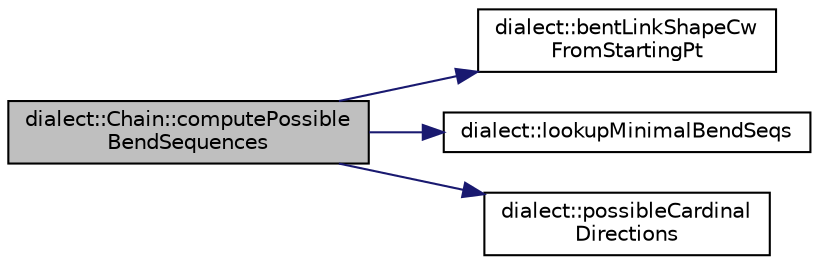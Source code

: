 digraph "dialect::Chain::computePossibleBendSequences"
{
  edge [fontname="Helvetica",fontsize="10",labelfontname="Helvetica",labelfontsize="10"];
  node [fontname="Helvetica",fontsize="10",shape=record];
  rankdir="LR";
  Node6 [label="dialect::Chain::computePossible\lBendSequences",height=0.2,width=0.4,color="black", fillcolor="grey75", style="filled", fontcolor="black"];
  Node6 -> Node7 [color="midnightblue",fontsize="10",style="solid",fontname="Helvetica"];
  Node7 [label="dialect::bentLinkShapeCw\lFromStartingPt",height=0.2,width=0.4,color="black", fillcolor="white", style="filled",URL="$namespacedialect.html#aac506665928f0e3b882eb82274f951b2",tooltip="Get the bent LinkShapes, in clockwise order, starting from a given one. "];
  Node6 -> Node8 [color="midnightblue",fontsize="10",style="solid",fontname="Helvetica"];
  Node8 [label="dialect::lookupMinimalBendSeqs",height=0.2,width=0.4,color="black", fillcolor="white", style="filled",URL="$namespacedialect.html#ab13e7be712ac2f35c54fcc9e338d7902",tooltip="Look up the minimal bend sequences for a Chain. "];
  Node6 -> Node9 [color="midnightblue",fontsize="10",style="solid",fontname="Helvetica"];
  Node9 [label="dialect::possibleCardinal\lDirections",height=0.2,width=0.4,color="black", fillcolor="white", style="filled",URL="$namespacedialect.html#a1e392f82ee2647c96c18ebe2f499246f",tooltip="List the possible cardinal directions from node1 to node2, if they were to be aligned non-aggressivel..."];
}
